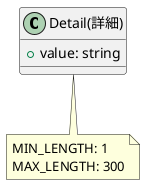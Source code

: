 @startuml Detail

class "Detail(詳細)" as Detail {
    + value: string
}

note bottom of Detail
    MIN_LENGTH: 1
    MAX_LENGTH: 300
end note

@enduml
```